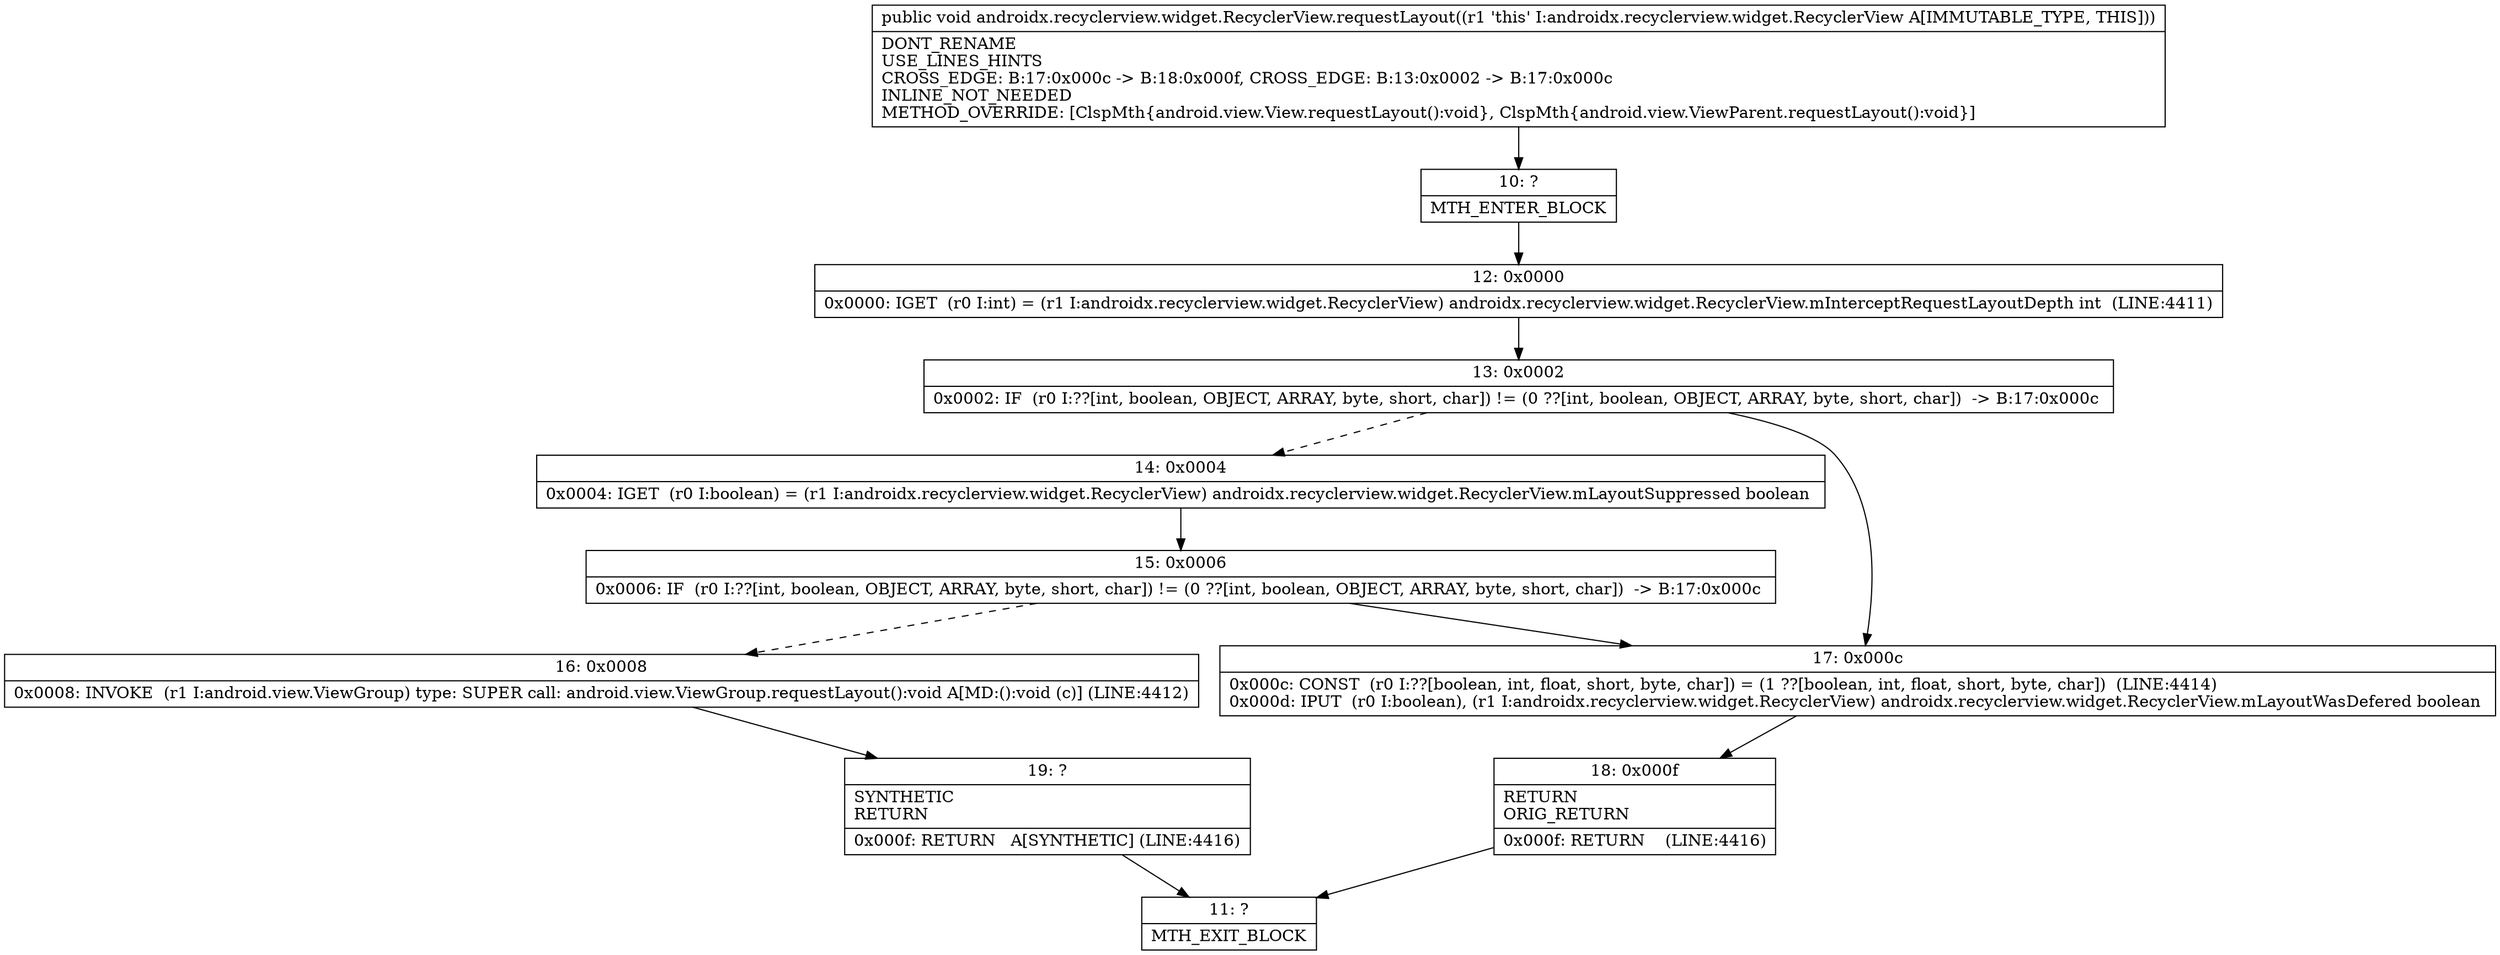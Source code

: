 digraph "CFG forandroidx.recyclerview.widget.RecyclerView.requestLayout()V" {
Node_10 [shape=record,label="{10\:\ ?|MTH_ENTER_BLOCK\l}"];
Node_12 [shape=record,label="{12\:\ 0x0000|0x0000: IGET  (r0 I:int) = (r1 I:androidx.recyclerview.widget.RecyclerView) androidx.recyclerview.widget.RecyclerView.mInterceptRequestLayoutDepth int  (LINE:4411)\l}"];
Node_13 [shape=record,label="{13\:\ 0x0002|0x0002: IF  (r0 I:??[int, boolean, OBJECT, ARRAY, byte, short, char]) != (0 ??[int, boolean, OBJECT, ARRAY, byte, short, char])  \-\> B:17:0x000c \l}"];
Node_14 [shape=record,label="{14\:\ 0x0004|0x0004: IGET  (r0 I:boolean) = (r1 I:androidx.recyclerview.widget.RecyclerView) androidx.recyclerview.widget.RecyclerView.mLayoutSuppressed boolean \l}"];
Node_15 [shape=record,label="{15\:\ 0x0006|0x0006: IF  (r0 I:??[int, boolean, OBJECT, ARRAY, byte, short, char]) != (0 ??[int, boolean, OBJECT, ARRAY, byte, short, char])  \-\> B:17:0x000c \l}"];
Node_16 [shape=record,label="{16\:\ 0x0008|0x0008: INVOKE  (r1 I:android.view.ViewGroup) type: SUPER call: android.view.ViewGroup.requestLayout():void A[MD:():void (c)] (LINE:4412)\l}"];
Node_19 [shape=record,label="{19\:\ ?|SYNTHETIC\lRETURN\l|0x000f: RETURN   A[SYNTHETIC] (LINE:4416)\l}"];
Node_11 [shape=record,label="{11\:\ ?|MTH_EXIT_BLOCK\l}"];
Node_17 [shape=record,label="{17\:\ 0x000c|0x000c: CONST  (r0 I:??[boolean, int, float, short, byte, char]) = (1 ??[boolean, int, float, short, byte, char])  (LINE:4414)\l0x000d: IPUT  (r0 I:boolean), (r1 I:androidx.recyclerview.widget.RecyclerView) androidx.recyclerview.widget.RecyclerView.mLayoutWasDefered boolean \l}"];
Node_18 [shape=record,label="{18\:\ 0x000f|RETURN\lORIG_RETURN\l|0x000f: RETURN    (LINE:4416)\l}"];
MethodNode[shape=record,label="{public void androidx.recyclerview.widget.RecyclerView.requestLayout((r1 'this' I:androidx.recyclerview.widget.RecyclerView A[IMMUTABLE_TYPE, THIS]))  | DONT_RENAME\lUSE_LINES_HINTS\lCROSS_EDGE: B:17:0x000c \-\> B:18:0x000f, CROSS_EDGE: B:13:0x0002 \-\> B:17:0x000c\lINLINE_NOT_NEEDED\lMETHOD_OVERRIDE: [ClspMth\{android.view.View.requestLayout():void\}, ClspMth\{android.view.ViewParent.requestLayout():void\}]\l}"];
MethodNode -> Node_10;Node_10 -> Node_12;
Node_12 -> Node_13;
Node_13 -> Node_14[style=dashed];
Node_13 -> Node_17;
Node_14 -> Node_15;
Node_15 -> Node_16[style=dashed];
Node_15 -> Node_17;
Node_16 -> Node_19;
Node_19 -> Node_11;
Node_17 -> Node_18;
Node_18 -> Node_11;
}

